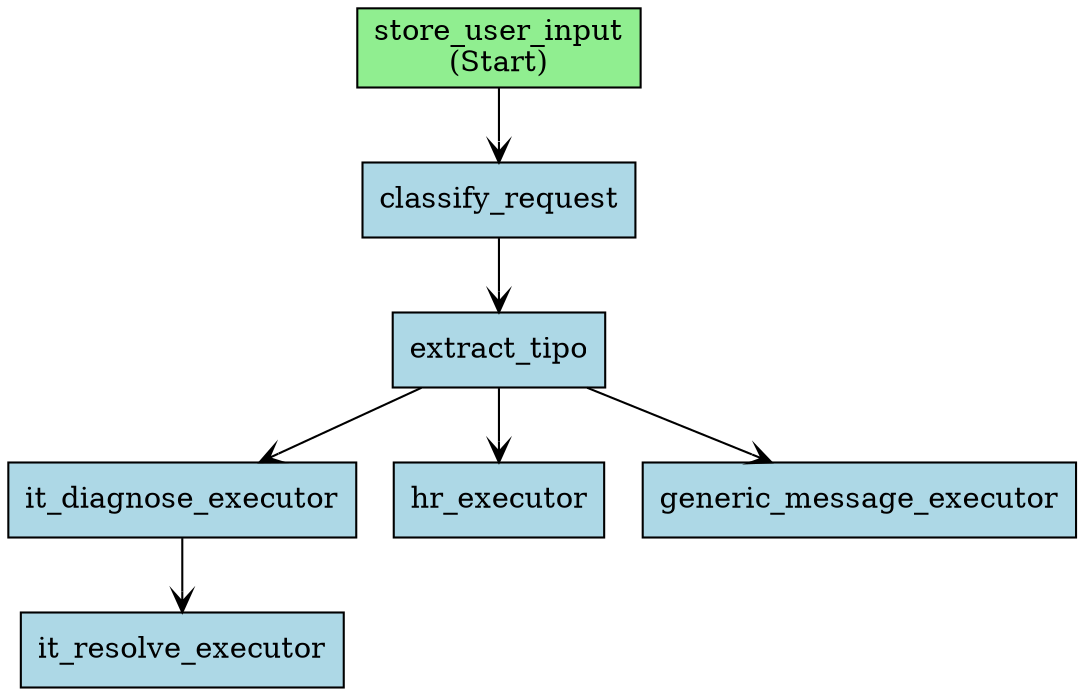 digraph Workflow {
  rankdir=TD;
  node [shape=box, style=filled, fillcolor=lightblue];
  edge [color=black, arrowhead=vee];

  "store_user_input" [fillcolor=lightgreen, label="store_user_input\n(Start)"];
  "classify_request" [label="classify_request"];
  "extract_tipo" [label="extract_tipo"];
  "it_diagnose_executor" [label="it_diagnose_executor"];
  "hr_executor" [label="hr_executor"];
  "generic_message_executor" [label="generic_message_executor"];
  "it_resolve_executor" [label="it_resolve_executor"];
  "store_user_input" -> "classify_request";
  "classify_request" -> "extract_tipo";
  "extract_tipo" -> "it_diagnose_executor";
  "extract_tipo" -> "hr_executor";
  "extract_tipo" -> "generic_message_executor";
  "it_diagnose_executor" -> "it_resolve_executor";
}